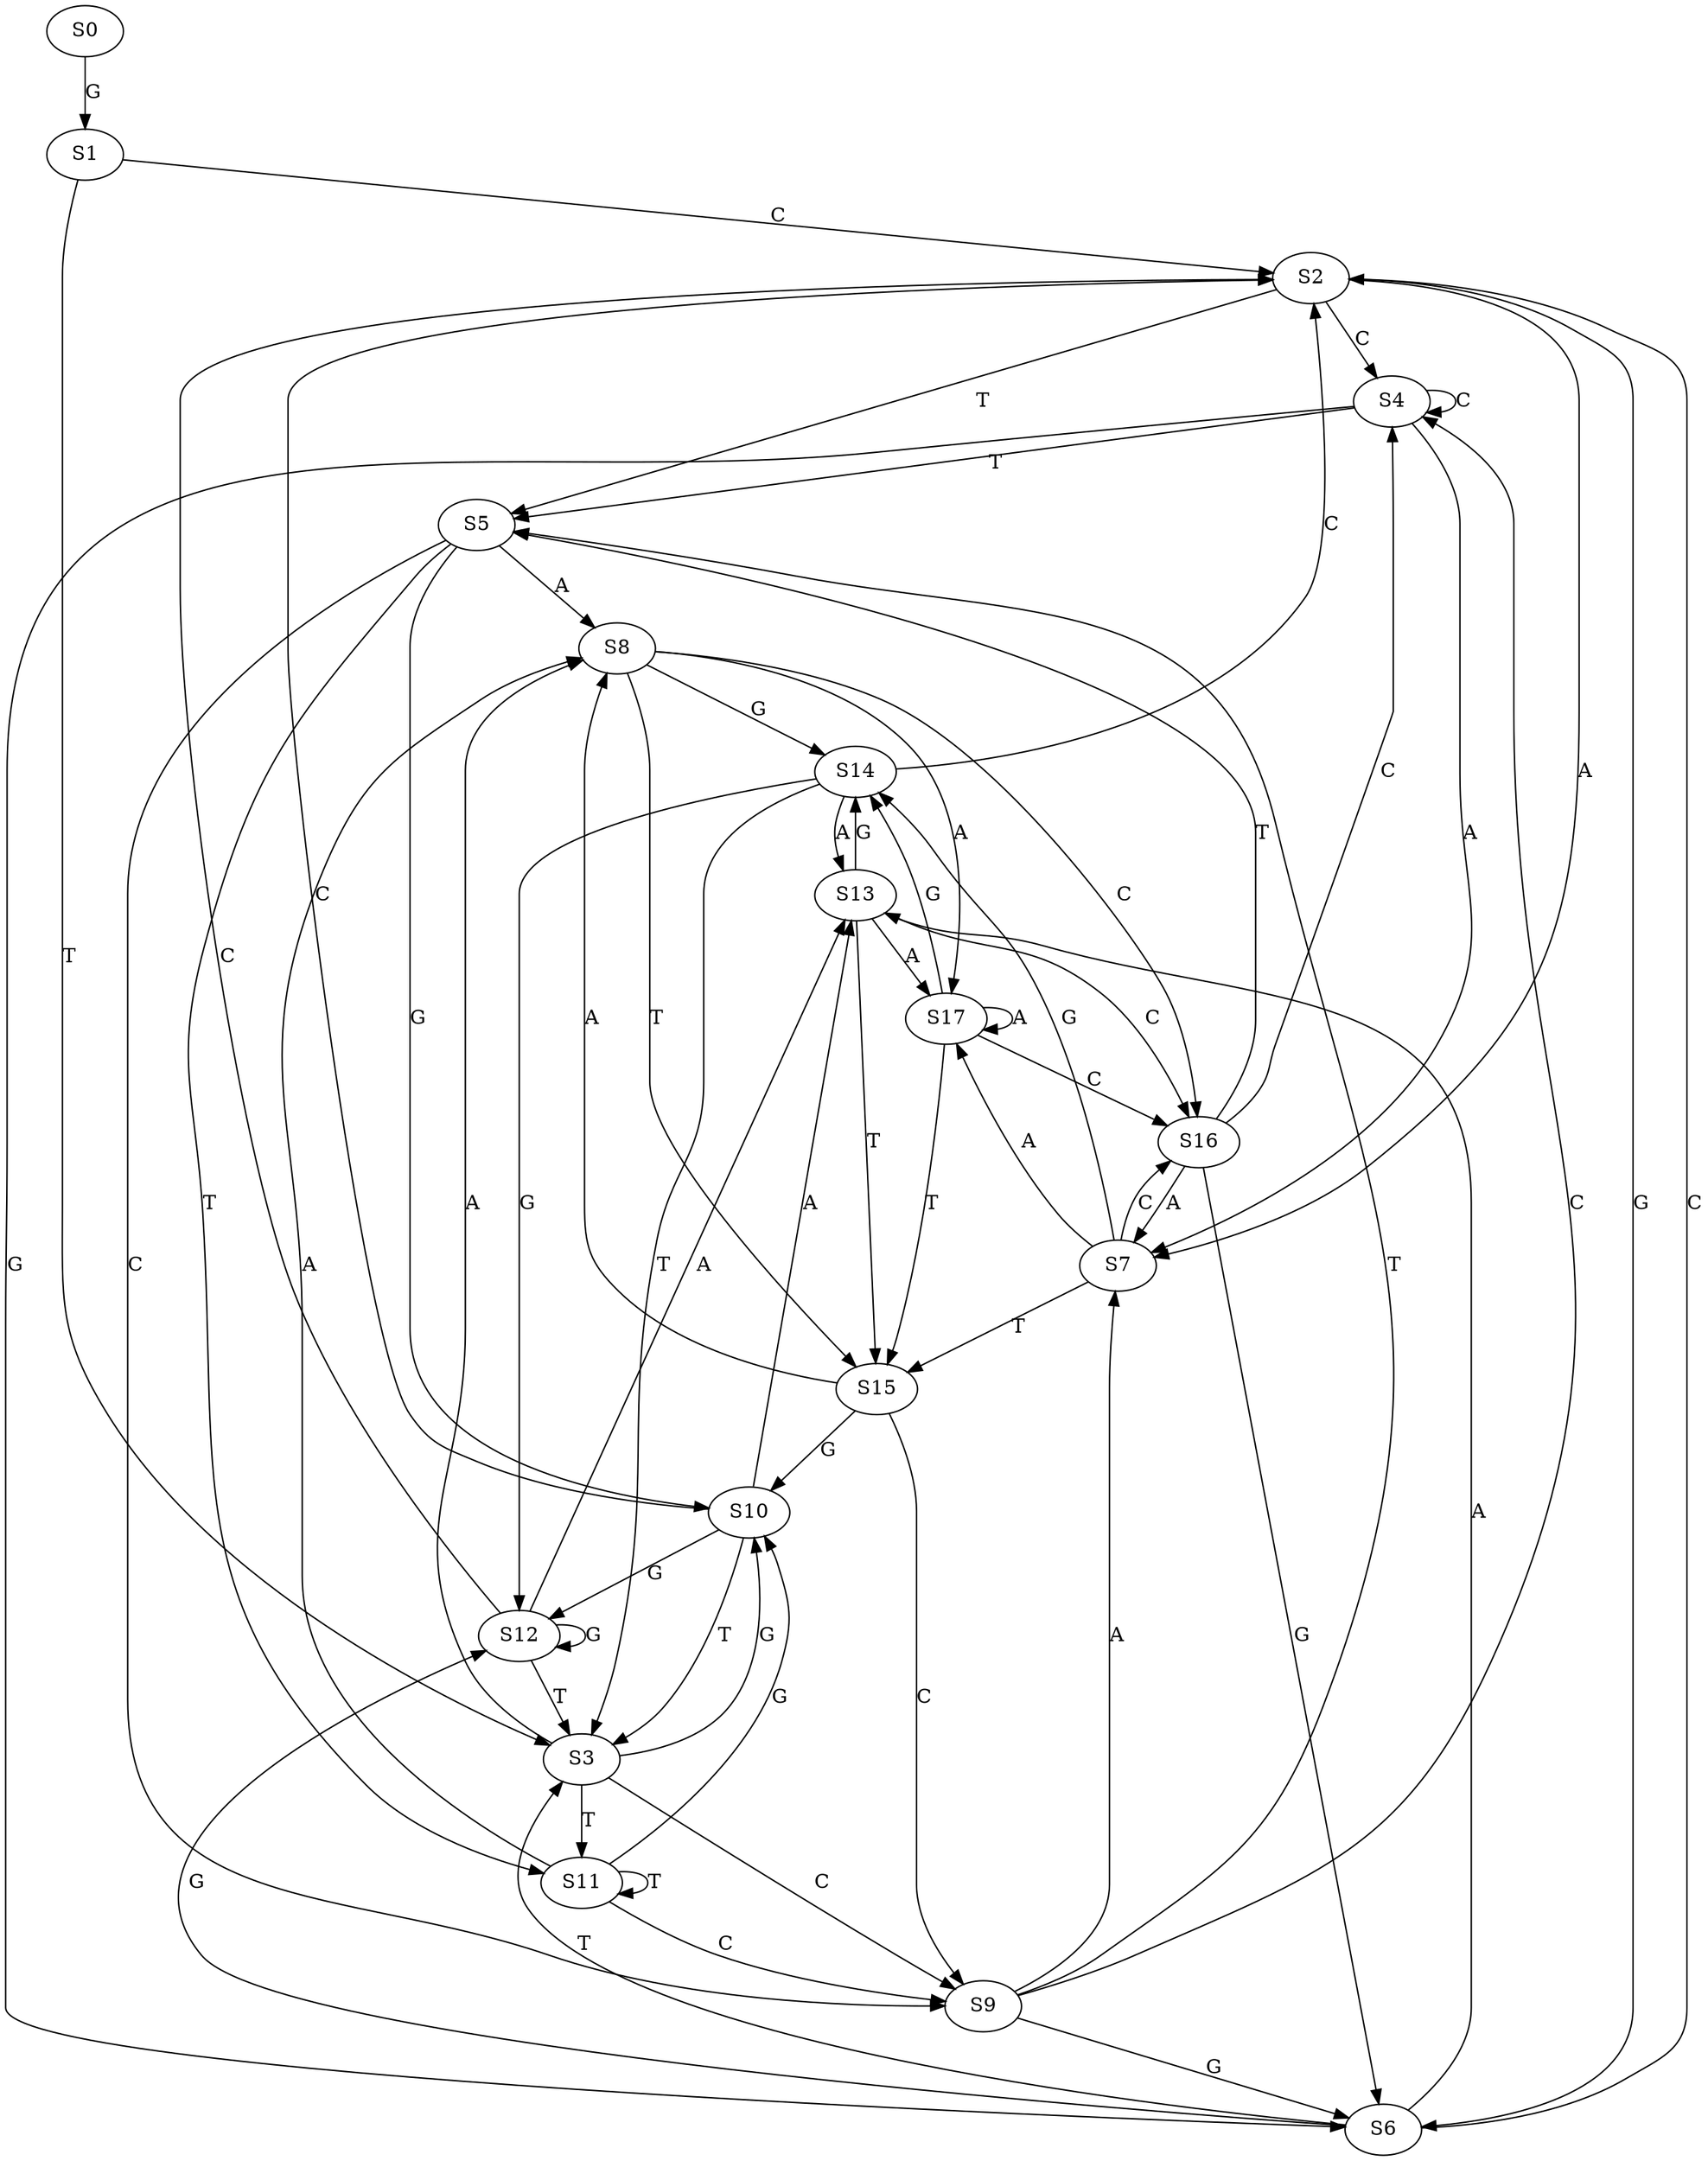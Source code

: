 strict digraph  {
	S0 -> S1 [ label = G ];
	S1 -> S2 [ label = C ];
	S1 -> S3 [ label = T ];
	S2 -> S4 [ label = C ];
	S2 -> S5 [ label = T ];
	S2 -> S6 [ label = G ];
	S2 -> S7 [ label = A ];
	S3 -> S8 [ label = A ];
	S3 -> S9 [ label = C ];
	S3 -> S10 [ label = G ];
	S3 -> S11 [ label = T ];
	S4 -> S6 [ label = G ];
	S4 -> S4 [ label = C ];
	S4 -> S7 [ label = A ];
	S4 -> S5 [ label = T ];
	S5 -> S10 [ label = G ];
	S5 -> S9 [ label = C ];
	S5 -> S8 [ label = A ];
	S5 -> S11 [ label = T ];
	S6 -> S12 [ label = G ];
	S6 -> S3 [ label = T ];
	S6 -> S13 [ label = A ];
	S6 -> S2 [ label = C ];
	S7 -> S14 [ label = G ];
	S7 -> S15 [ label = T ];
	S7 -> S16 [ label = C ];
	S7 -> S17 [ label = A ];
	S8 -> S14 [ label = G ];
	S8 -> S15 [ label = T ];
	S8 -> S17 [ label = A ];
	S8 -> S16 [ label = C ];
	S9 -> S5 [ label = T ];
	S9 -> S6 [ label = G ];
	S9 -> S4 [ label = C ];
	S9 -> S7 [ label = A ];
	S10 -> S13 [ label = A ];
	S10 -> S3 [ label = T ];
	S10 -> S2 [ label = C ];
	S10 -> S12 [ label = G ];
	S11 -> S9 [ label = C ];
	S11 -> S8 [ label = A ];
	S11 -> S10 [ label = G ];
	S11 -> S11 [ label = T ];
	S12 -> S13 [ label = A ];
	S12 -> S3 [ label = T ];
	S12 -> S12 [ label = G ];
	S12 -> S2 [ label = C ];
	S13 -> S14 [ label = G ];
	S13 -> S17 [ label = A ];
	S13 -> S16 [ label = C ];
	S13 -> S15 [ label = T ];
	S14 -> S3 [ label = T ];
	S14 -> S12 [ label = G ];
	S14 -> S13 [ label = A ];
	S14 -> S2 [ label = C ];
	S15 -> S8 [ label = A ];
	S15 -> S9 [ label = C ];
	S15 -> S10 [ label = G ];
	S16 -> S7 [ label = A ];
	S16 -> S5 [ label = T ];
	S16 -> S4 [ label = C ];
	S16 -> S6 [ label = G ];
	S17 -> S15 [ label = T ];
	S17 -> S16 [ label = C ];
	S17 -> S14 [ label = G ];
	S17 -> S17 [ label = A ];
}

